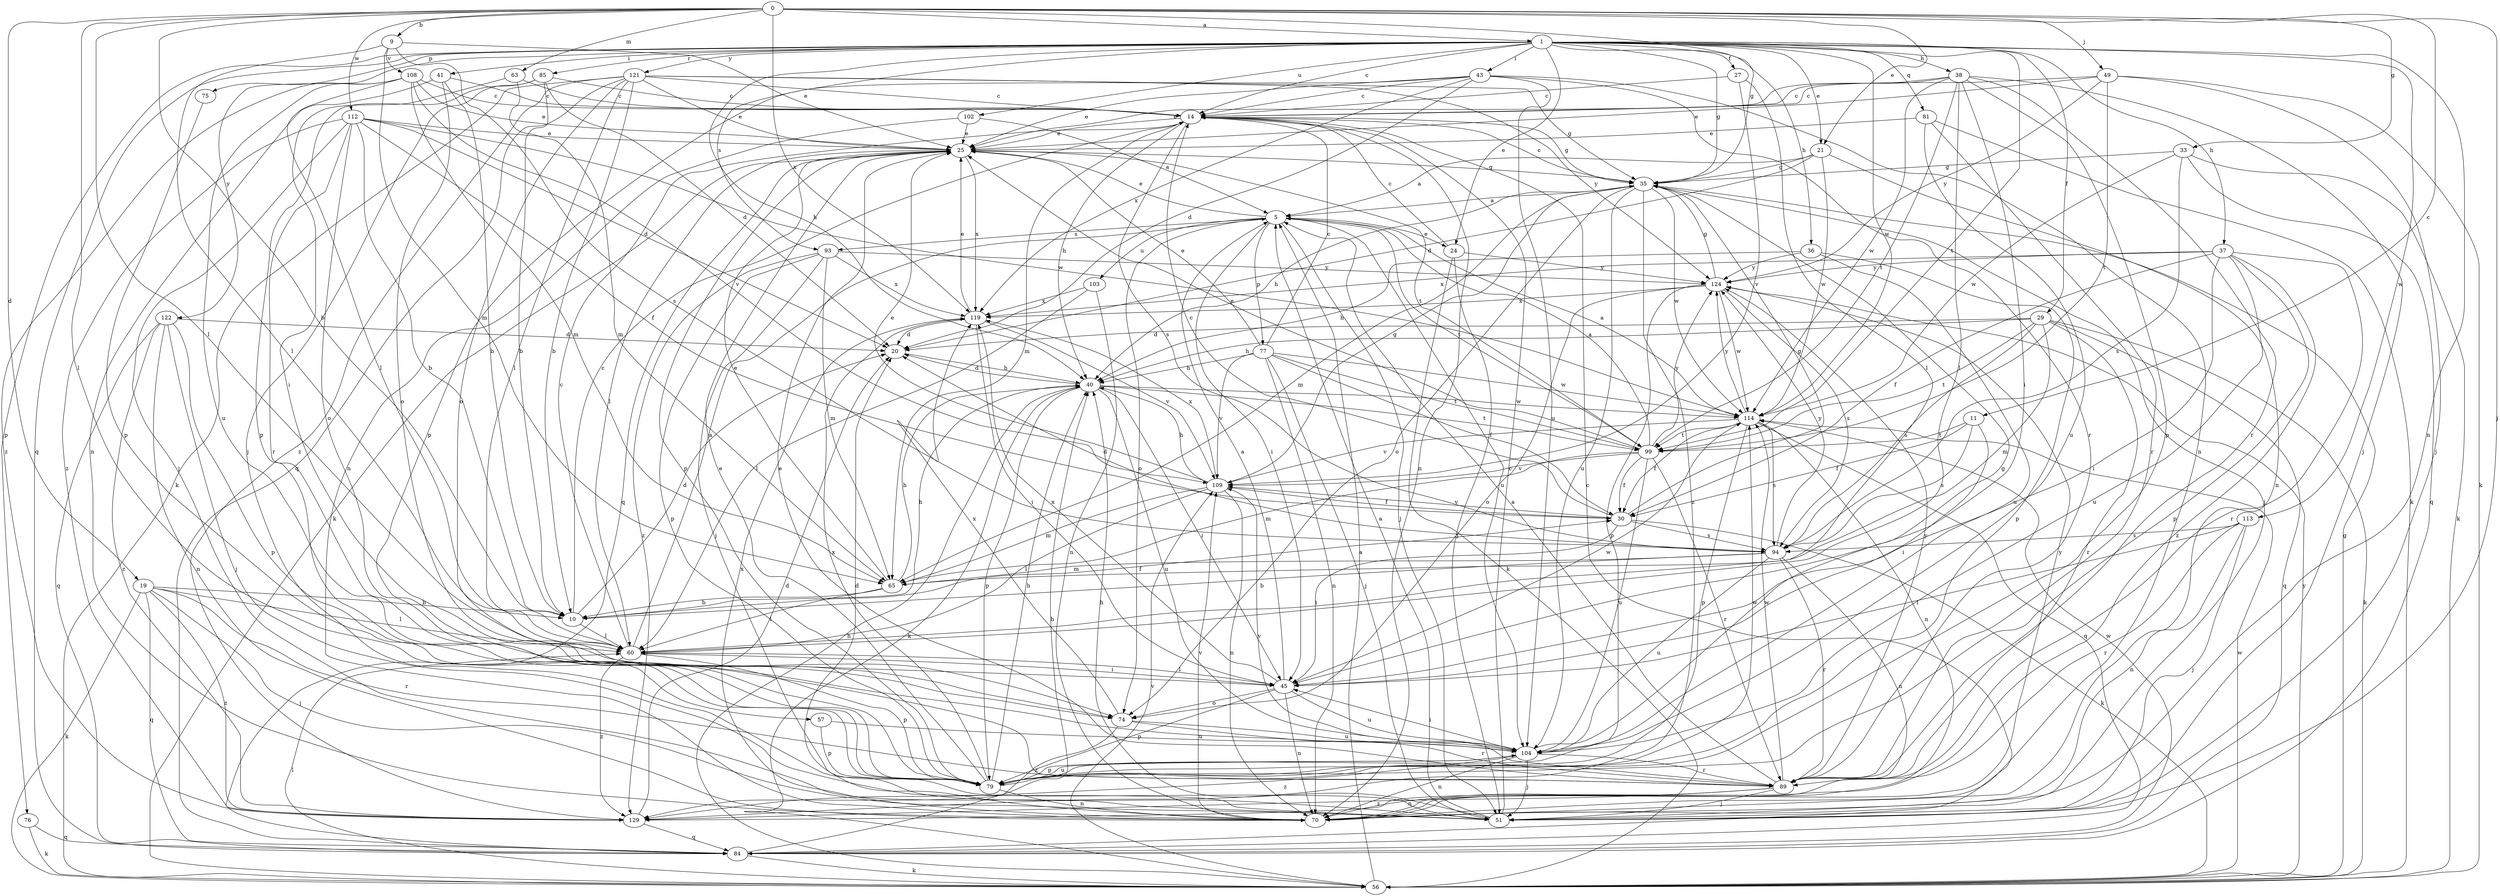 strict digraph  {
0;
1;
5;
9;
10;
11;
14;
19;
20;
21;
24;
25;
27;
29;
30;
33;
35;
36;
37;
38;
40;
41;
43;
45;
49;
51;
56;
57;
60;
63;
65;
70;
74;
75;
76;
77;
79;
81;
84;
85;
89;
93;
94;
99;
102;
103;
104;
108;
109;
112;
113;
114;
119;
121;
122;
124;
129;
0 -> 1  [label=a];
0 -> 9  [label=b];
0 -> 10  [label=b];
0 -> 11  [label=c];
0 -> 19  [label=d];
0 -> 21  [label=e];
0 -> 33  [label=g];
0 -> 35  [label=g];
0 -> 49  [label=j];
0 -> 51  [label=j];
0 -> 57  [label=l];
0 -> 60  [label=l];
0 -> 63  [label=m];
0 -> 112  [label=w];
0 -> 119  [label=x];
1 -> 14  [label=c];
1 -> 21  [label=e];
1 -> 24  [label=e];
1 -> 27  [label=f];
1 -> 29  [label=f];
1 -> 35  [label=g];
1 -> 36  [label=h];
1 -> 37  [label=h];
1 -> 38  [label=h];
1 -> 40  [label=h];
1 -> 41  [label=i];
1 -> 43  [label=i];
1 -> 70  [label=n];
1 -> 75  [label=p];
1 -> 76  [label=p];
1 -> 81  [label=q];
1 -> 84  [label=q];
1 -> 85  [label=r];
1 -> 93  [label=s];
1 -> 99  [label=t];
1 -> 102  [label=u];
1 -> 113  [label=w];
1 -> 114  [label=w];
1 -> 121  [label=y];
1 -> 122  [label=y];
5 -> 24  [label=e];
5 -> 25  [label=e];
5 -> 45  [label=i];
5 -> 51  [label=j];
5 -> 74  [label=o];
5 -> 77  [label=p];
5 -> 93  [label=s];
5 -> 99  [label=t];
5 -> 103  [label=u];
5 -> 104  [label=u];
9 -> 25  [label=e];
9 -> 60  [label=l];
9 -> 65  [label=m];
9 -> 94  [label=s];
9 -> 108  [label=v];
10 -> 14  [label=c];
10 -> 20  [label=d];
10 -> 30  [label=f];
10 -> 40  [label=h];
10 -> 60  [label=l];
11 -> 30  [label=f];
11 -> 45  [label=i];
11 -> 94  [label=s];
11 -> 99  [label=t];
14 -> 25  [label=e];
14 -> 35  [label=g];
14 -> 40  [label=h];
14 -> 65  [label=m];
14 -> 70  [label=n];
14 -> 94  [label=s];
19 -> 10  [label=b];
19 -> 51  [label=j];
19 -> 56  [label=k];
19 -> 60  [label=l];
19 -> 84  [label=q];
19 -> 89  [label=r];
19 -> 129  [label=z];
20 -> 40  [label=h];
21 -> 5  [label=a];
21 -> 20  [label=d];
21 -> 35  [label=g];
21 -> 70  [label=n];
21 -> 114  [label=w];
24 -> 14  [label=c];
24 -> 51  [label=j];
24 -> 56  [label=k];
24 -> 124  [label=y];
25 -> 35  [label=g];
25 -> 56  [label=k];
25 -> 60  [label=l];
25 -> 79  [label=p];
25 -> 84  [label=q];
25 -> 99  [label=t];
25 -> 119  [label=x];
27 -> 14  [label=c];
27 -> 60  [label=l];
27 -> 109  [label=v];
29 -> 20  [label=d];
29 -> 40  [label=h];
29 -> 56  [label=k];
29 -> 65  [label=m];
29 -> 84  [label=q];
29 -> 89  [label=r];
29 -> 94  [label=s];
29 -> 99  [label=t];
30 -> 14  [label=c];
30 -> 35  [label=g];
30 -> 45  [label=i];
30 -> 56  [label=k];
30 -> 94  [label=s];
30 -> 109  [label=v];
33 -> 35  [label=g];
33 -> 56  [label=k];
33 -> 84  [label=q];
33 -> 94  [label=s];
33 -> 114  [label=w];
35 -> 5  [label=a];
35 -> 14  [label=c];
35 -> 40  [label=h];
35 -> 51  [label=j];
35 -> 65  [label=m];
35 -> 74  [label=o];
35 -> 104  [label=u];
35 -> 114  [label=w];
35 -> 129  [label=z];
36 -> 40  [label=h];
36 -> 79  [label=p];
36 -> 104  [label=u];
36 -> 124  [label=y];
37 -> 30  [label=f];
37 -> 45  [label=i];
37 -> 79  [label=p];
37 -> 89  [label=r];
37 -> 104  [label=u];
37 -> 119  [label=x];
37 -> 124  [label=y];
37 -> 129  [label=z];
38 -> 14  [label=c];
38 -> 25  [label=e];
38 -> 45  [label=i];
38 -> 51  [label=j];
38 -> 60  [label=l];
38 -> 79  [label=p];
38 -> 89  [label=r];
38 -> 99  [label=t];
38 -> 114  [label=w];
40 -> 20  [label=d];
40 -> 45  [label=i];
40 -> 56  [label=k];
40 -> 79  [label=p];
40 -> 99  [label=t];
40 -> 104  [label=u];
40 -> 114  [label=w];
41 -> 10  [label=b];
41 -> 14  [label=c];
41 -> 70  [label=n];
41 -> 74  [label=o];
43 -> 14  [label=c];
43 -> 20  [label=d];
43 -> 25  [label=e];
43 -> 70  [label=n];
43 -> 79  [label=p];
43 -> 89  [label=r];
43 -> 104  [label=u];
43 -> 119  [label=x];
45 -> 5  [label=a];
45 -> 60  [label=l];
45 -> 70  [label=n];
45 -> 74  [label=o];
45 -> 79  [label=p];
45 -> 104  [label=u];
45 -> 114  [label=w];
45 -> 119  [label=x];
49 -> 14  [label=c];
49 -> 25  [label=e];
49 -> 51  [label=j];
49 -> 56  [label=k];
49 -> 99  [label=t];
49 -> 124  [label=y];
51 -> 5  [label=a];
51 -> 14  [label=c];
51 -> 40  [label=h];
56 -> 5  [label=a];
56 -> 35  [label=g];
56 -> 40  [label=h];
56 -> 60  [label=l];
56 -> 109  [label=v];
56 -> 114  [label=w];
56 -> 124  [label=y];
57 -> 79  [label=p];
57 -> 104  [label=u];
60 -> 5  [label=a];
60 -> 14  [label=c];
60 -> 45  [label=i];
60 -> 79  [label=p];
60 -> 129  [label=z];
63 -> 14  [label=c];
63 -> 45  [label=i];
63 -> 65  [label=m];
65 -> 10  [label=b];
65 -> 25  [label=e];
65 -> 40  [label=h];
65 -> 60  [label=l];
70 -> 20  [label=d];
70 -> 109  [label=v];
70 -> 119  [label=x];
70 -> 124  [label=y];
74 -> 89  [label=r];
74 -> 104  [label=u];
74 -> 119  [label=x];
74 -> 129  [label=z];
75 -> 79  [label=p];
76 -> 56  [label=k];
76 -> 84  [label=q];
77 -> 14  [label=c];
77 -> 25  [label=e];
77 -> 30  [label=f];
77 -> 40  [label=h];
77 -> 51  [label=j];
77 -> 70  [label=n];
77 -> 99  [label=t];
77 -> 109  [label=v];
77 -> 114  [label=w];
79 -> 25  [label=e];
79 -> 40  [label=h];
79 -> 70  [label=n];
79 -> 104  [label=u];
79 -> 114  [label=w];
79 -> 119  [label=x];
81 -> 25  [label=e];
81 -> 56  [label=k];
81 -> 89  [label=r];
81 -> 104  [label=u];
84 -> 14  [label=c];
84 -> 40  [label=h];
84 -> 56  [label=k];
84 -> 114  [label=w];
85 -> 10  [label=b];
85 -> 14  [label=c];
85 -> 20  [label=d];
85 -> 51  [label=j];
85 -> 79  [label=p];
89 -> 5  [label=a];
89 -> 25  [label=e];
89 -> 51  [label=j];
89 -> 70  [label=n];
89 -> 109  [label=v];
89 -> 114  [label=w];
89 -> 124  [label=y];
89 -> 129  [label=z];
93 -> 51  [label=j];
93 -> 65  [label=m];
93 -> 79  [label=p];
93 -> 119  [label=x];
93 -> 124  [label=y];
93 -> 129  [label=z];
94 -> 10  [label=b];
94 -> 20  [label=d];
94 -> 65  [label=m];
94 -> 70  [label=n];
94 -> 89  [label=r];
94 -> 104  [label=u];
94 -> 124  [label=y];
99 -> 5  [label=a];
99 -> 25  [label=e];
99 -> 30  [label=f];
99 -> 65  [label=m];
99 -> 89  [label=r];
99 -> 104  [label=u];
99 -> 109  [label=v];
99 -> 124  [label=y];
102 -> 5  [label=a];
102 -> 25  [label=e];
102 -> 70  [label=n];
103 -> 60  [label=l];
103 -> 70  [label=n];
103 -> 119  [label=x];
104 -> 35  [label=g];
104 -> 45  [label=i];
104 -> 51  [label=j];
104 -> 70  [label=n];
104 -> 79  [label=p];
104 -> 89  [label=r];
104 -> 129  [label=z];
108 -> 14  [label=c];
108 -> 25  [label=e];
108 -> 60  [label=l];
108 -> 65  [label=m];
108 -> 104  [label=u];
108 -> 109  [label=v];
108 -> 129  [label=z];
109 -> 25  [label=e];
109 -> 30  [label=f];
109 -> 35  [label=g];
109 -> 40  [label=h];
109 -> 60  [label=l];
109 -> 65  [label=m];
109 -> 70  [label=n];
109 -> 119  [label=x];
112 -> 10  [label=b];
112 -> 20  [label=d];
112 -> 25  [label=e];
112 -> 30  [label=f];
112 -> 51  [label=j];
112 -> 74  [label=o];
112 -> 89  [label=r];
112 -> 114  [label=w];
112 -> 129  [label=z];
113 -> 45  [label=i];
113 -> 51  [label=j];
113 -> 70  [label=n];
113 -> 89  [label=r];
113 -> 94  [label=s];
114 -> 5  [label=a];
114 -> 30  [label=f];
114 -> 70  [label=n];
114 -> 79  [label=p];
114 -> 84  [label=q];
114 -> 94  [label=s];
114 -> 99  [label=t];
114 -> 109  [label=v];
114 -> 124  [label=y];
119 -> 20  [label=d];
119 -> 25  [label=e];
119 -> 45  [label=i];
119 -> 109  [label=v];
121 -> 10  [label=b];
121 -> 14  [label=c];
121 -> 25  [label=e];
121 -> 35  [label=g];
121 -> 56  [label=k];
121 -> 60  [label=l];
121 -> 74  [label=o];
121 -> 84  [label=q];
121 -> 124  [label=y];
121 -> 129  [label=z];
122 -> 20  [label=d];
122 -> 51  [label=j];
122 -> 70  [label=n];
122 -> 79  [label=p];
122 -> 84  [label=q];
122 -> 129  [label=z];
124 -> 35  [label=g];
124 -> 74  [label=o];
124 -> 79  [label=p];
124 -> 94  [label=s];
124 -> 114  [label=w];
124 -> 119  [label=x];
129 -> 20  [label=d];
129 -> 84  [label=q];
}
